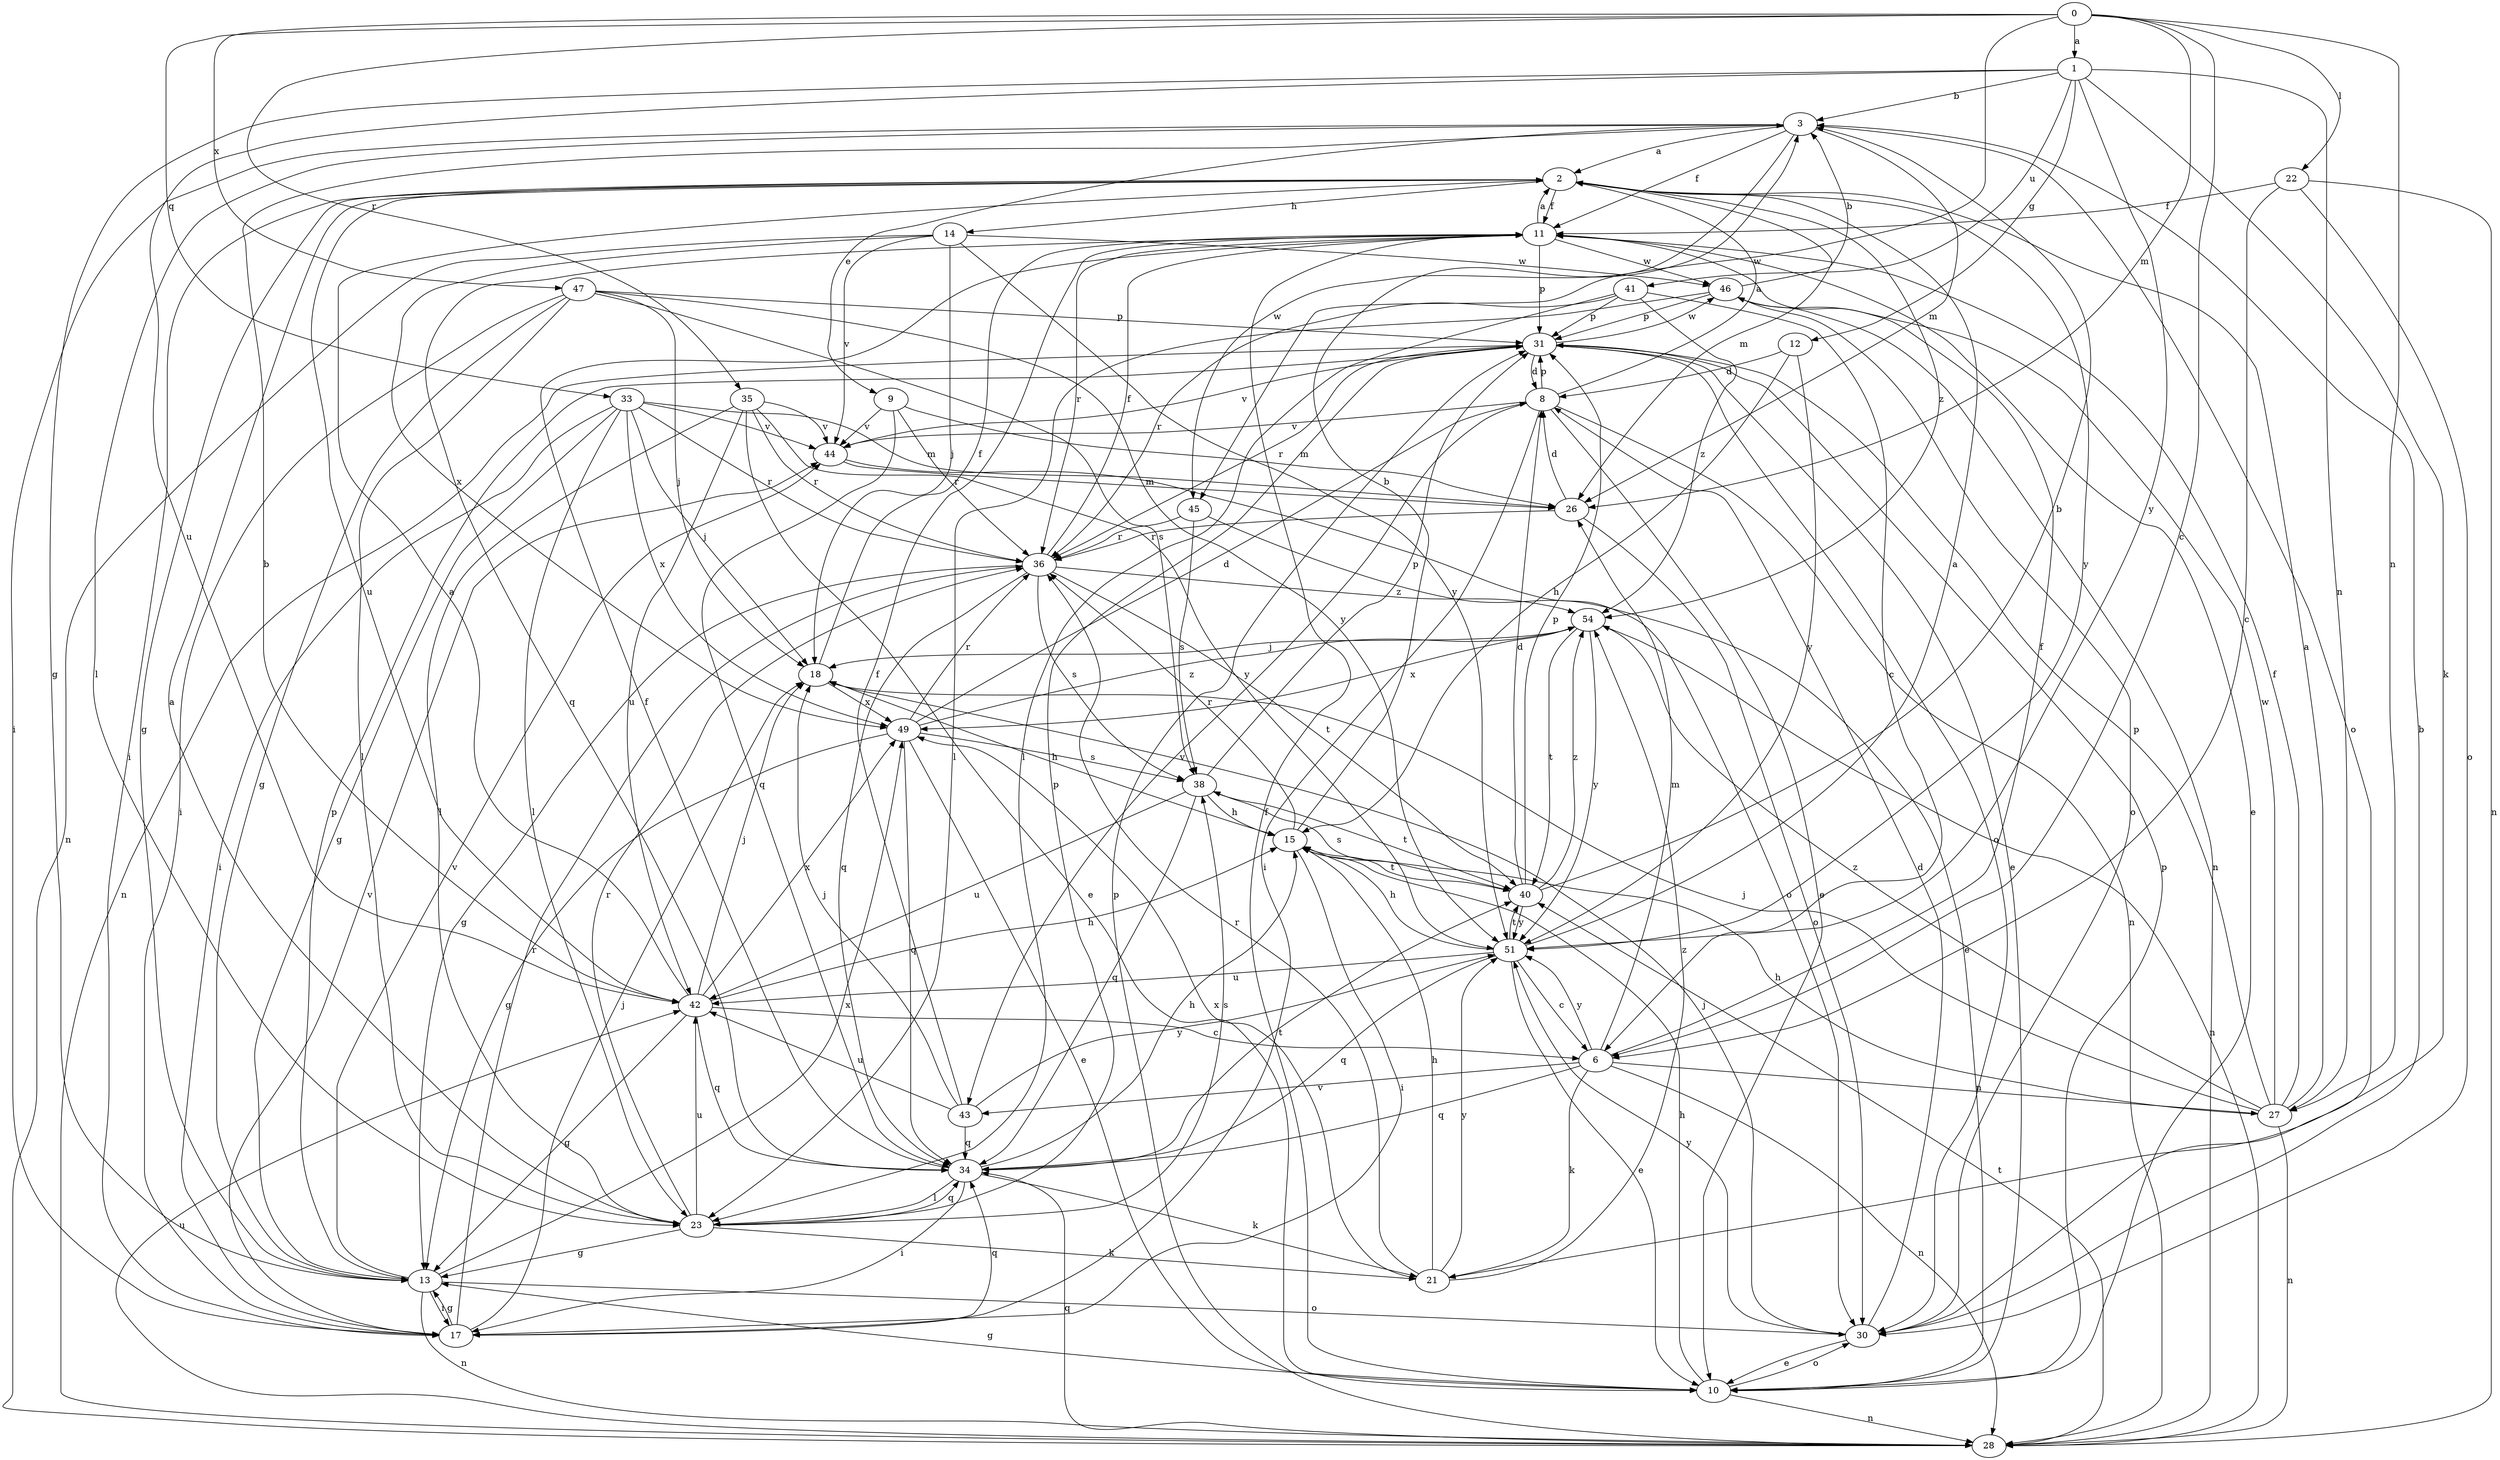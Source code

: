 strict digraph  {
0;
1;
2;
3;
6;
8;
9;
10;
11;
12;
13;
14;
15;
17;
18;
21;
22;
23;
26;
27;
28;
30;
31;
33;
34;
35;
36;
38;
40;
41;
42;
43;
44;
45;
46;
47;
49;
51;
54;
0 -> 1  [label=a];
0 -> 6  [label=c];
0 -> 22  [label=l];
0 -> 26  [label=m];
0 -> 27  [label=n];
0 -> 33  [label=q];
0 -> 35  [label=r];
0 -> 45  [label=w];
0 -> 47  [label=x];
1 -> 3  [label=b];
1 -> 12  [label=g];
1 -> 13  [label=g];
1 -> 21  [label=k];
1 -> 27  [label=n];
1 -> 41  [label=u];
1 -> 42  [label=u];
1 -> 51  [label=y];
2 -> 11  [label=f];
2 -> 13  [label=g];
2 -> 14  [label=h];
2 -> 17  [label=i];
2 -> 26  [label=m];
2 -> 42  [label=u];
2 -> 51  [label=y];
2 -> 54  [label=z];
3 -> 2  [label=a];
3 -> 9  [label=e];
3 -> 11  [label=f];
3 -> 17  [label=i];
3 -> 23  [label=l];
3 -> 26  [label=m];
3 -> 30  [label=o];
3 -> 45  [label=w];
6 -> 11  [label=f];
6 -> 21  [label=k];
6 -> 26  [label=m];
6 -> 27  [label=n];
6 -> 28  [label=n];
6 -> 34  [label=q];
6 -> 43  [label=v];
6 -> 51  [label=y];
8 -> 2  [label=a];
8 -> 10  [label=e];
8 -> 17  [label=i];
8 -> 28  [label=n];
8 -> 31  [label=p];
8 -> 43  [label=v];
8 -> 44  [label=v];
9 -> 26  [label=m];
9 -> 34  [label=q];
9 -> 36  [label=r];
9 -> 44  [label=v];
10 -> 11  [label=f];
10 -> 13  [label=g];
10 -> 15  [label=h];
10 -> 28  [label=n];
10 -> 30  [label=o];
10 -> 31  [label=p];
11 -> 2  [label=a];
11 -> 10  [label=e];
11 -> 31  [label=p];
11 -> 34  [label=q];
11 -> 36  [label=r];
11 -> 46  [label=w];
12 -> 8  [label=d];
12 -> 15  [label=h];
12 -> 51  [label=y];
13 -> 17  [label=i];
13 -> 28  [label=n];
13 -> 30  [label=o];
13 -> 31  [label=p];
13 -> 44  [label=v];
13 -> 49  [label=x];
14 -> 18  [label=j];
14 -> 28  [label=n];
14 -> 44  [label=v];
14 -> 46  [label=w];
14 -> 49  [label=x];
14 -> 51  [label=y];
15 -> 3  [label=b];
15 -> 17  [label=i];
15 -> 36  [label=r];
15 -> 40  [label=t];
17 -> 13  [label=g];
17 -> 18  [label=j];
17 -> 34  [label=q];
17 -> 36  [label=r];
17 -> 44  [label=v];
18 -> 11  [label=f];
18 -> 15  [label=h];
18 -> 49  [label=x];
21 -> 15  [label=h];
21 -> 36  [label=r];
21 -> 49  [label=x];
21 -> 51  [label=y];
21 -> 54  [label=z];
22 -> 6  [label=c];
22 -> 11  [label=f];
22 -> 28  [label=n];
22 -> 30  [label=o];
23 -> 2  [label=a];
23 -> 13  [label=g];
23 -> 21  [label=k];
23 -> 31  [label=p];
23 -> 34  [label=q];
23 -> 36  [label=r];
23 -> 38  [label=s];
23 -> 42  [label=u];
26 -> 8  [label=d];
26 -> 30  [label=o];
26 -> 36  [label=r];
27 -> 2  [label=a];
27 -> 11  [label=f];
27 -> 15  [label=h];
27 -> 18  [label=j];
27 -> 28  [label=n];
27 -> 31  [label=p];
27 -> 46  [label=w];
27 -> 54  [label=z];
28 -> 31  [label=p];
28 -> 34  [label=q];
28 -> 40  [label=t];
28 -> 42  [label=u];
30 -> 3  [label=b];
30 -> 8  [label=d];
30 -> 10  [label=e];
30 -> 18  [label=j];
30 -> 51  [label=y];
31 -> 8  [label=d];
31 -> 10  [label=e];
31 -> 28  [label=n];
31 -> 30  [label=o];
31 -> 36  [label=r];
31 -> 44  [label=v];
31 -> 46  [label=w];
33 -> 13  [label=g];
33 -> 17  [label=i];
33 -> 18  [label=j];
33 -> 23  [label=l];
33 -> 26  [label=m];
33 -> 36  [label=r];
33 -> 44  [label=v];
33 -> 49  [label=x];
34 -> 11  [label=f];
34 -> 15  [label=h];
34 -> 17  [label=i];
34 -> 21  [label=k];
34 -> 23  [label=l];
34 -> 40  [label=t];
35 -> 10  [label=e];
35 -> 23  [label=l];
35 -> 36  [label=r];
35 -> 42  [label=u];
35 -> 44  [label=v];
35 -> 51  [label=y];
36 -> 11  [label=f];
36 -> 13  [label=g];
36 -> 34  [label=q];
36 -> 38  [label=s];
36 -> 40  [label=t];
36 -> 54  [label=z];
38 -> 15  [label=h];
38 -> 31  [label=p];
38 -> 34  [label=q];
38 -> 40  [label=t];
38 -> 42  [label=u];
40 -> 3  [label=b];
40 -> 8  [label=d];
40 -> 31  [label=p];
40 -> 38  [label=s];
40 -> 51  [label=y];
40 -> 54  [label=z];
41 -> 6  [label=c];
41 -> 23  [label=l];
41 -> 31  [label=p];
41 -> 36  [label=r];
41 -> 54  [label=z];
42 -> 2  [label=a];
42 -> 3  [label=b];
42 -> 6  [label=c];
42 -> 13  [label=g];
42 -> 15  [label=h];
42 -> 18  [label=j];
42 -> 34  [label=q];
42 -> 49  [label=x];
43 -> 11  [label=f];
43 -> 18  [label=j];
43 -> 34  [label=q];
43 -> 42  [label=u];
43 -> 51  [label=y];
44 -> 26  [label=m];
44 -> 30  [label=o];
45 -> 10  [label=e];
45 -> 36  [label=r];
45 -> 38  [label=s];
46 -> 3  [label=b];
46 -> 23  [label=l];
46 -> 28  [label=n];
46 -> 30  [label=o];
46 -> 31  [label=p];
47 -> 13  [label=g];
47 -> 17  [label=i];
47 -> 18  [label=j];
47 -> 23  [label=l];
47 -> 31  [label=p];
47 -> 38  [label=s];
47 -> 51  [label=y];
49 -> 8  [label=d];
49 -> 10  [label=e];
49 -> 13  [label=g];
49 -> 34  [label=q];
49 -> 36  [label=r];
49 -> 38  [label=s];
49 -> 54  [label=z];
51 -> 2  [label=a];
51 -> 6  [label=c];
51 -> 10  [label=e];
51 -> 15  [label=h];
51 -> 34  [label=q];
51 -> 40  [label=t];
51 -> 42  [label=u];
54 -> 18  [label=j];
54 -> 28  [label=n];
54 -> 40  [label=t];
54 -> 49  [label=x];
54 -> 51  [label=y];
}

